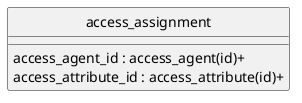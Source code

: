 @startuml uml
skinparam monochrome true
skinparam linetype ortho
hide circle

entity access_assignment {
    access_agent_id : access_agent(id)+
    access_attribute_id : access_attribute(id)+
}

@enduml
